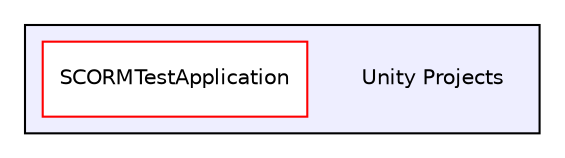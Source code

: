 digraph "/Users/rstals0/Unity Projects" {
  compound=true
  node [ fontsize="10", fontname="Helvetica"];
  edge [ labelfontsize="10", labelfontname="Helvetica"];
  subgraph clusterdir_7dc2a13eb243428a69514c0f1af4fba9 {
    graph [ bgcolor="#eeeeff", pencolor="black", label="" URL="dir_7dc2a13eb243428a69514c0f1af4fba9.html"];
    dir_7dc2a13eb243428a69514c0f1af4fba9 [shape=plaintext label="Unity Projects"];
    dir_60ad866eba9a186ae02f6e910492a66e [shape=box label="SCORMTestApplication" color="red" fillcolor="white" style="filled" URL="dir_60ad866eba9a186ae02f6e910492a66e.html"];
  }
}
